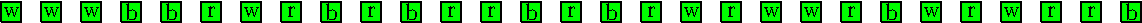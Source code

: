 // hello world
// unitsize(1cm);
int n = 5; // 正方形的数量
real sideLength = 10; // 正方形的边长
string[] letters = {"A", "B", "C", "D", "E", "F", "G", "H", "I", "J"}; // 每个正方形中间的字母

string a ="wwwbbrwrbrbrrbrbrwrwwrbwrwrrb";
string[] str =array(a);

int gap=10;

path rect = (0, 0)--(sideLength, 0)--(sideLength, sideLength)--(0, sideLength)--cycle;

for (int i = 0; i < length(a); ++i) {
    path t = rect;
    transform x = shift( (i*sideLength +i *gap,0));
    t = x * t;
    filldraw(t,green);
    pair center = (0.5*sideLength ,0.5*sideLength );
    label (str[i],x*center);  
    // label(letters[i], ((i+0.5)*sideLength, sideLength/2));
}

